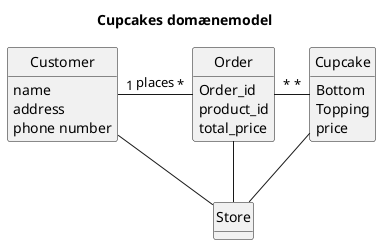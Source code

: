 @startuml
'https://plantuml.com/class-diagram
Title Cupcakes domænemodel
hide circle
hide methods

class Customer {
name
address
phone number
}

class Order {
Order_id
product_id
total_price
}

class Cupcake {
Bottom
Topping
price

}

class Store {

}



Customer "1" -right- "*" Order: places
Order "*" - "*" Cupcake
Customer -- Store
Order -- Store
Cupcake -- Store


@enduml